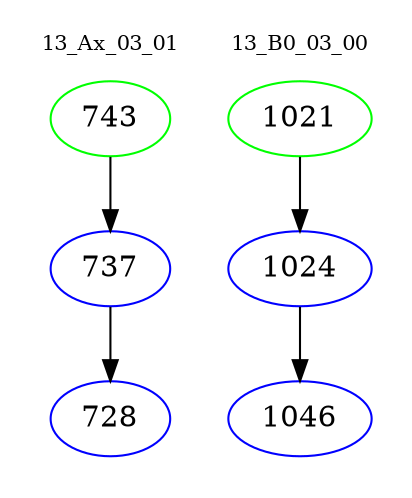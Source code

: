 digraph{
subgraph cluster_0 {
color = white
label = "13_Ax_03_01";
fontsize=10;
T0_743 [label="743", color="green"]
T0_743 -> T0_737 [color="black"]
T0_737 [label="737", color="blue"]
T0_737 -> T0_728 [color="black"]
T0_728 [label="728", color="blue"]
}
subgraph cluster_1 {
color = white
label = "13_B0_03_00";
fontsize=10;
T1_1021 [label="1021", color="green"]
T1_1021 -> T1_1024 [color="black"]
T1_1024 [label="1024", color="blue"]
T1_1024 -> T1_1046 [color="black"]
T1_1046 [label="1046", color="blue"]
}
}
